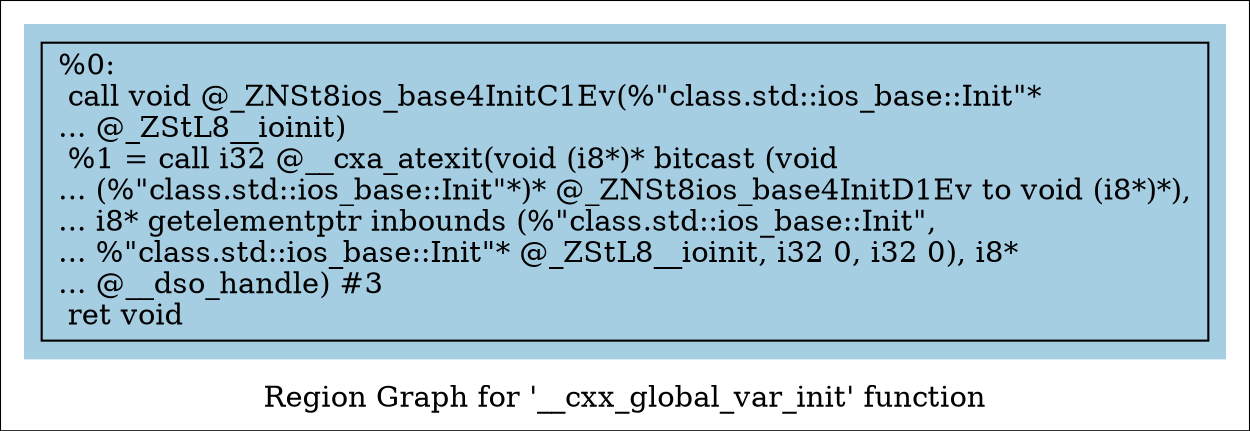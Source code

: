 digraph "Region Graph for '__cxx_global_var_init' function" {
	label="Region Graph for '__cxx_global_var_init' function";

	Node0x145b760 [shape=record,label="{%0:\l  call void @_ZNSt8ios_base4InitC1Ev(%\"class.std::ios_base::Init\"*\l... @_ZStL8__ioinit)\l  %1 = call i32 @__cxa_atexit(void (i8*)* bitcast (void\l... (%\"class.std::ios_base::Init\"*)* @_ZNSt8ios_base4InitD1Ev to void (i8*)*),\l... i8* getelementptr inbounds (%\"class.std::ios_base::Init\",\l... %\"class.std::ios_base::Init\"* @_ZStL8__ioinit, i32 0, i32 0), i8*\l... @__dso_handle) #3\l  ret void\l}"];
	colorscheme = "paired12"
        subgraph cluster_0x142f700 {
          label = "";
          style = filled;
          color = 1
          Node0x145b760;
        }
}

